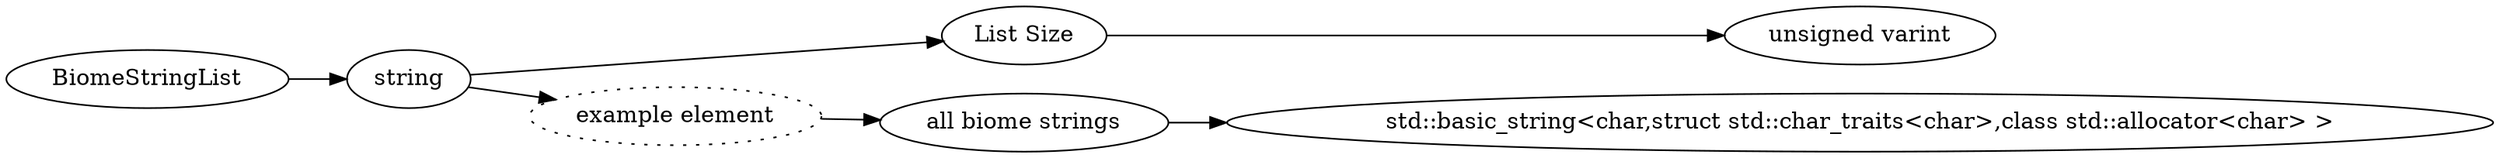 digraph "BiomeStringList" {
rankdir = LR
373
373 -> 374
374 -> 375
375 -> 376
374 -> 377
377 -> 378
378 -> 382

373 [label="BiomeStringList",comment="name: \"BiomeStringList\", typeName: \"\", id: 373, branchId: 0, recurseId: -1, attributes: 0, notes: \"\""];
374 [label="string",comment="name: \"string\", typeName: \"\", id: 374, branchId: 0, recurseId: -1, attributes: 8, notes: \"\""];
375 [label="List Size",comment="name: \"List Size\", typeName: \"\", id: 375, branchId: 0, recurseId: -1, attributes: 0, notes: \"\""];
376 [label="unsigned varint",comment="name: \"unsigned varint\", typeName: \"\", id: 376, branchId: 0, recurseId: -1, attributes: 512, notes: \"\""];
377 [label="example element",style=dotted,comment="name: \"example element\", typeName: \"\", id: 377, branchId: 0, recurseId: -1, attributes: 16, notes: \"\""];
378 [label="all biome strings",comment="name: \"all biome strings\", typeName: \"std::basic_string<char,struct std::char_traits<char>,class std::allocator<char> >\", id: 378, branchId: 0, recurseId: -1, attributes: 256, notes: \"List of strings referenced wherever a string index is used under BiomeDefinitionData\""];
382 [label="std::basic_string<char,struct std::char_traits<char>,class std::allocator<char> >",comment="name: \"std::basic_string<char,struct std::char_traits<char>,class std::allocator<char> >\", typeName: \"\", id: 382, branchId: 0, recurseId: -1, attributes: 512, notes: \"\""];
{ rank = max;376;382}

}
